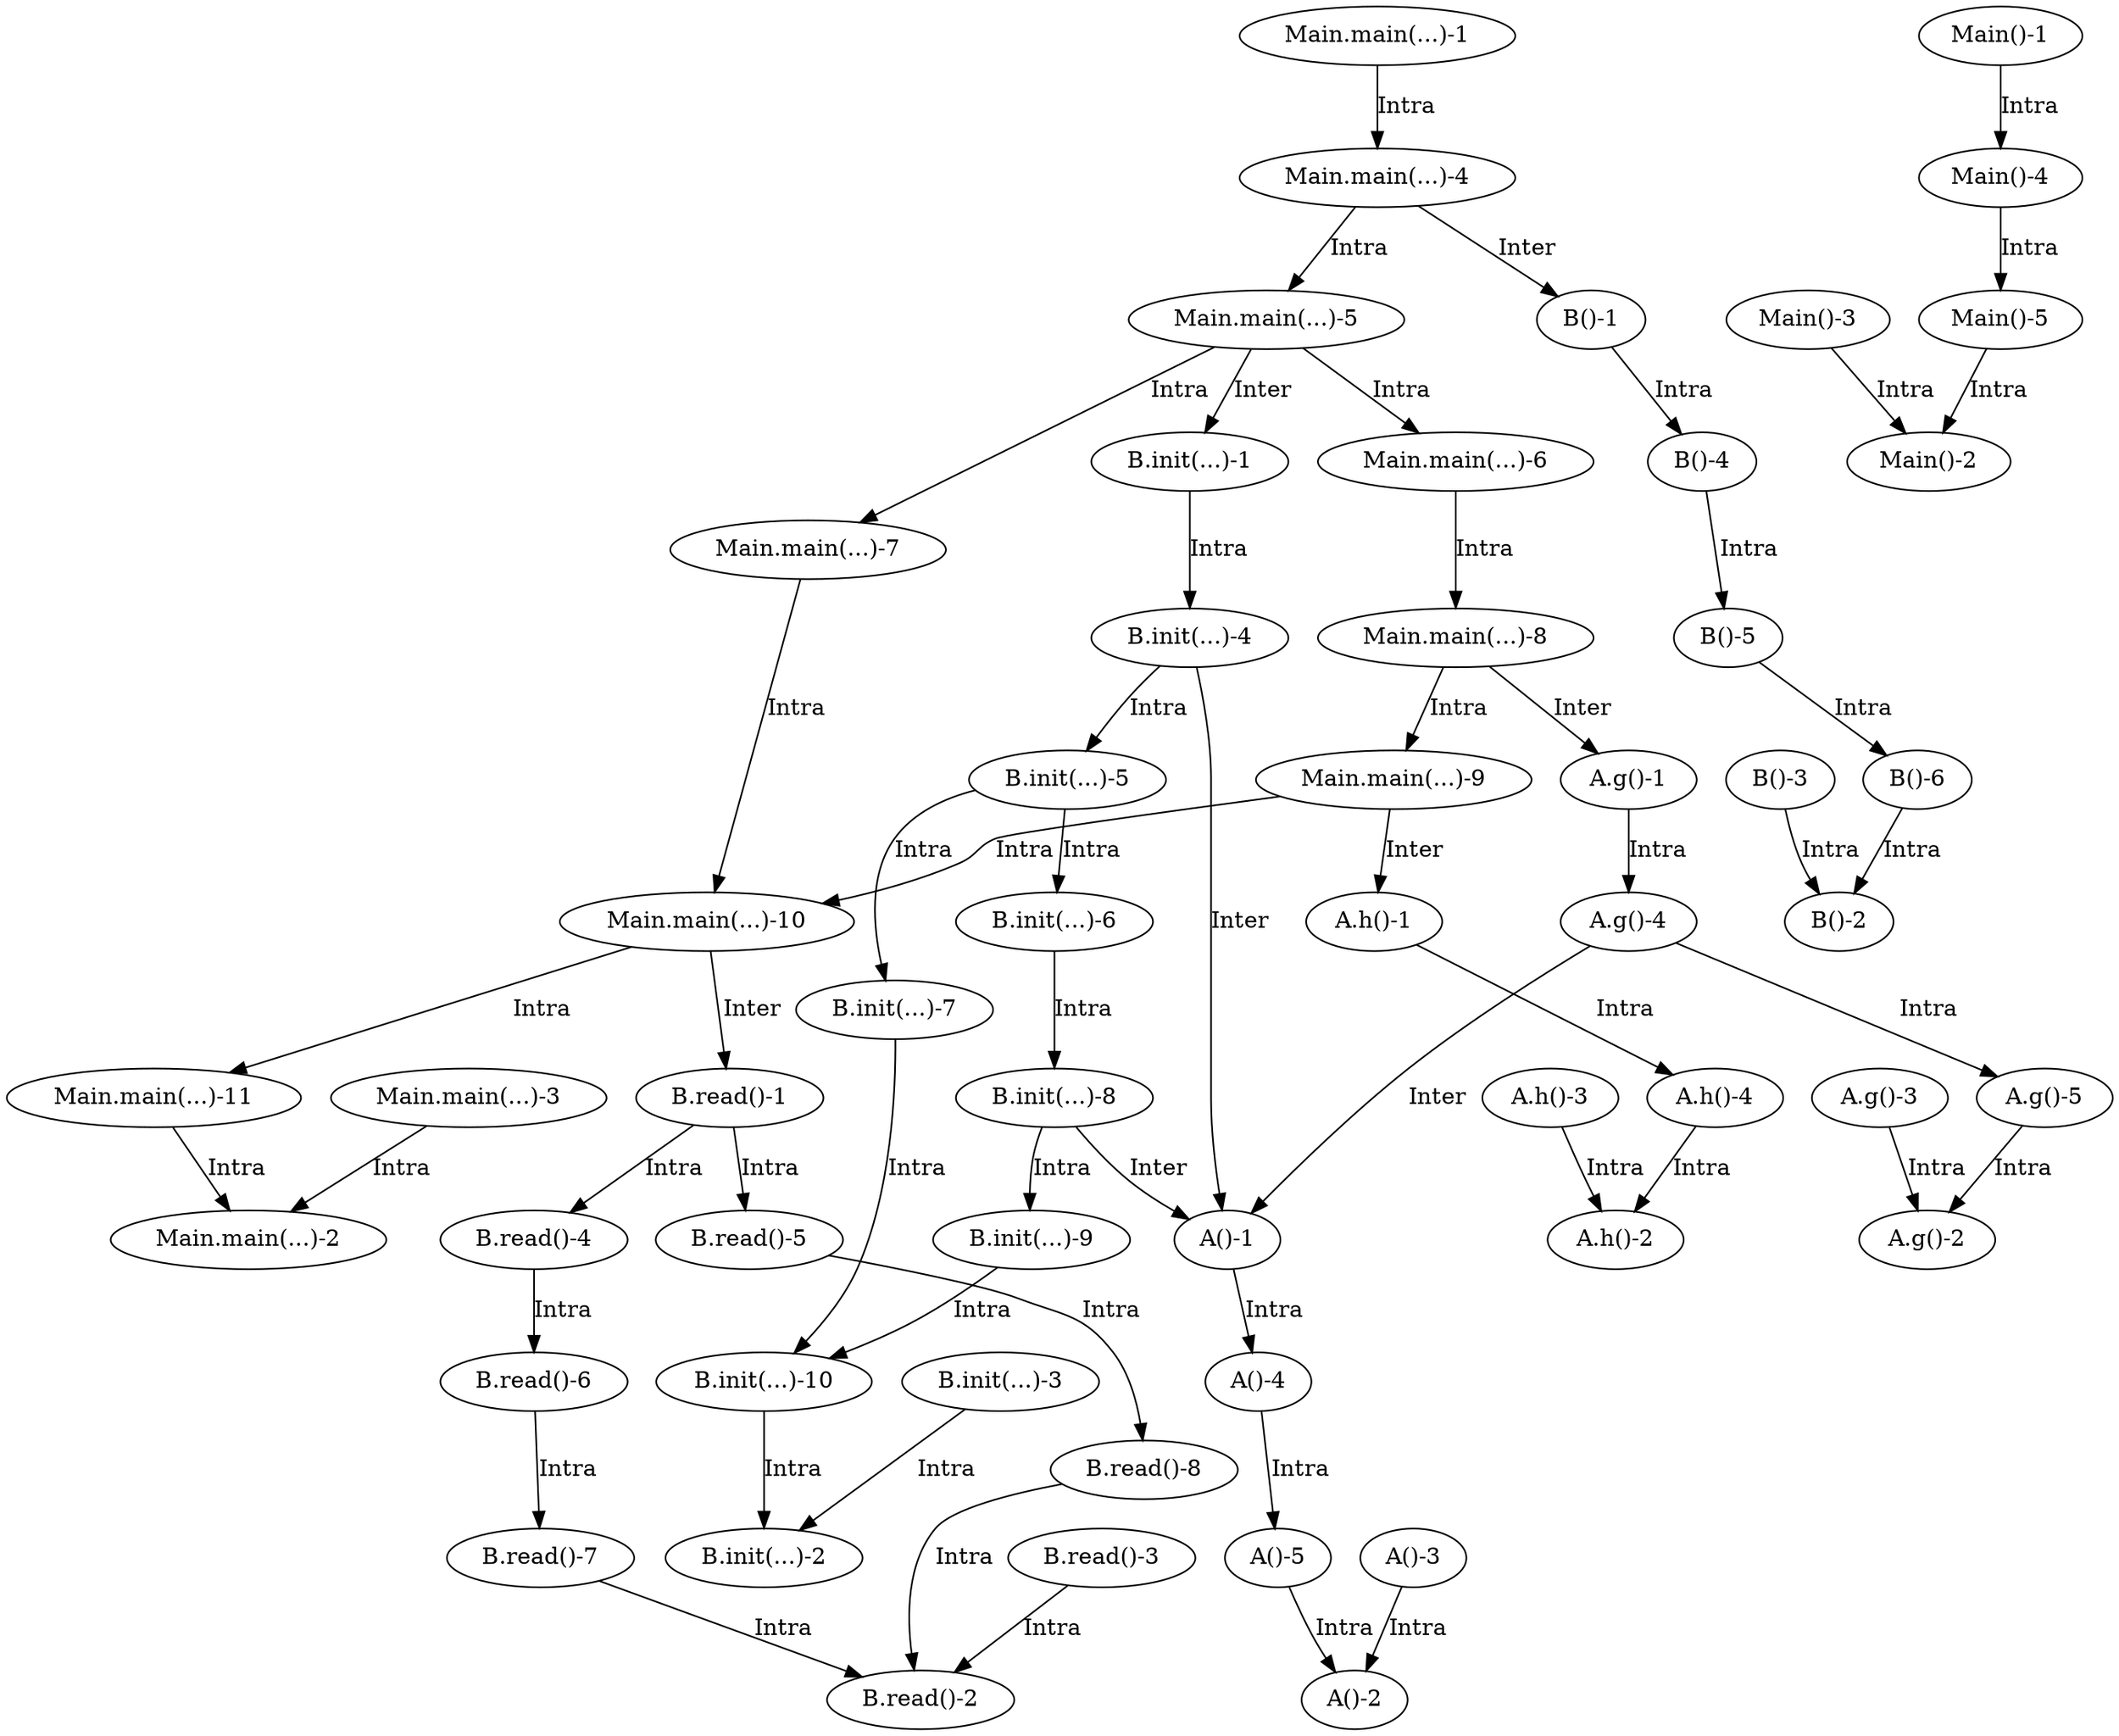 digraph G {
  "B.read()-4";
  "Main.main(...)-4";
  "B.read()-1";
  "B.read()-6";
  "Main.main(...)-3";
  "Main()-3";
  "B.init(...)-3";
  "A()-5";
  "B.read()-7";
  "A.g()-1";
  "A()-4";
  "A.g()-2";
  "B.init(...)-6";
  "Main.main(...)-8";
  "B.init(...)-5";
  "B()-2";
  "B()-1";
  "Main.main(...)-1";
  "B.init(...)-10";
  "A.h()-3";
  "Main()-1";
  "B.init(...)-8";
  "Main.main(...)-2";
  "Main.main(...)-9";
  "B.init(...)-9";
  "A.h()-2";
  "B()-6";
  "A()-1";
  "Main.main(...)-11";
  "B.read()-8";
  "B()-5";
  "A.g()-5";
  "Main.main(...)-5";
  "B()-4";
  "A.h()-1";
  "B.init(...)-7";
  "Main.main(...)-10";
  "B.read()-3";
  "Main.main(...)-7";
  "B()-3";
  "B.read()-5";
  "Main()-5";
  "B.read()-2";
  "Main()-2";
  "A.h()-4";
  "Main()-4";
  "A.g()-3";
  "A.g()-4";
  "Main.main(...)-6";
  "A()-3";
  "B.init(...)-1";
  "B.init(...)-4";
  "B.init(...)-2";
  "A()-2";
  
  
  "B.read()-4" -> "B.read()-6" [label="Intra", ];
  "Main.main(...)-4" -> "B()-1" [label="Inter", ];
  "Main.main(...)-4" -> "Main.main(...)-5" [label="Intra", ];
  "B.read()-1" -> "B.read()-4" [label="Intra", ];
  "B.read()-1" -> "B.read()-5" [label="Intra", ];
  "B.read()-6" -> "B.read()-7" [label="Intra", ];
  "Main.main(...)-3" -> "Main.main(...)-2" [label="Intra", ];
  "Main()-3" -> "Main()-2" [label="Intra", ];
  "B.init(...)-3" -> "B.init(...)-2" [label="Intra", ];
  "A()-5" -> "A()-2" [label="Intra", ];
  "B.read()-7" -> "B.read()-2" [label="Intra", ];
  "A.g()-1" -> "A.g()-4" [label="Intra", ];
  "A()-4" -> "A()-5" [label="Intra", ];
  "B.init(...)-6" -> "B.init(...)-8" [label="Intra", ];
  "Main.main(...)-8" -> "A.g()-1" [label="Inter", ];
  "Main.main(...)-8" -> "Main.main(...)-9" [label="Intra", ];
  "B.init(...)-5" -> "B.init(...)-6" [label="Intra", ];
  "B.init(...)-5" -> "B.init(...)-7" [label="Intra", ];
  "B()-1" -> "B()-4" [label="Intra", ];
  "Main.main(...)-1" -> "Main.main(...)-4" [label="Intra", ];
  "B.init(...)-10" -> "B.init(...)-2" [label="Intra", ];
  "A.h()-3" -> "A.h()-2" [label="Intra", ];
  "Main()-1" -> "Main()-4" [label="Intra", ];
  "B.init(...)-8" -> "A()-1" [label="Inter", ];
  "B.init(...)-8" -> "B.init(...)-9" [label="Intra", ];
  "Main.main(...)-9" -> "A.h()-1" [label="Inter", ];
  "Main.main(...)-9" -> "Main.main(...)-10" [label="Intra", ];
  "B.init(...)-9" -> "B.init(...)-10" [label="Intra", ];
  "B()-6" -> "B()-2" [label="Intra", ];
  "A()-1" -> "A()-4" [label="Intra", ];
  "Main.main(...)-11" -> "Main.main(...)-2" [label="Intra", ];
  "B.read()-8" -> "B.read()-2" [label="Intra", ];
  "B()-5" -> "B()-6" [label="Intra", ];
  "A.g()-5" -> "A.g()-2" [label="Intra", ];
  "Main.main(...)-5" -> "B.init(...)-1" [label="Inter", ];
  "Main.main(...)-5" -> "Main.main(...)-6" [label="Intra", ];
  "Main.main(...)-5" -> "Main.main(...)-7" [label="Intra", ];
  "B()-4" -> "B()-5" [label="Intra", ];
  "A.h()-1" -> "A.h()-4" [label="Intra", ];
  "B.init(...)-7" -> "B.init(...)-10" [label="Intra", ];
  "Main.main(...)-10" -> "Main.main(...)-11" [label="Intra", ];
  "Main.main(...)-10" -> "B.read()-1" [label="Inter", ];
  "B.read()-3" -> "B.read()-2" [label="Intra", ];
  "Main.main(...)-7" -> "Main.main(...)-10" [label="Intra", ];
  "B()-3" -> "B()-2" [label="Intra", ];
  "B.read()-5" -> "B.read()-8" [label="Intra", ];
  "Main()-5" -> "Main()-2" [label="Intra", ];
  "A.h()-4" -> "A.h()-2" [label="Intra", ];
  "Main()-4" -> "Main()-5" [label="Intra", ];
  "A.g()-3" -> "A.g()-2" [label="Intra", ];
  "A.g()-4" -> "A()-1" [label="Inter", ];
  "A.g()-4" -> "A.g()-5" [label="Intra", ];
  "Main.main(...)-6" -> "Main.main(...)-8" [label="Intra", ];
  "A()-3" -> "A()-2" [label="Intra", ];
  "B.init(...)-1" -> "B.init(...)-4" [label="Intra", ];
  "B.init(...)-4" -> "A()-1" [label="Inter", ];
  "B.init(...)-4" -> "B.init(...)-5" [label="Intra", ];
  
  }